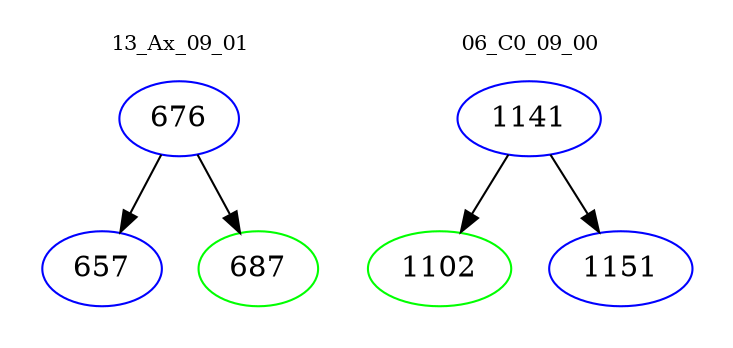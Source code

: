 digraph{
subgraph cluster_0 {
color = white
label = "13_Ax_09_01";
fontsize=10;
T0_676 [label="676", color="blue"]
T0_676 -> T0_657 [color="black"]
T0_657 [label="657", color="blue"]
T0_676 -> T0_687 [color="black"]
T0_687 [label="687", color="green"]
}
subgraph cluster_1 {
color = white
label = "06_C0_09_00";
fontsize=10;
T1_1141 [label="1141", color="blue"]
T1_1141 -> T1_1102 [color="black"]
T1_1102 [label="1102", color="green"]
T1_1141 -> T1_1151 [color="black"]
T1_1151 [label="1151", color="blue"]
}
}
